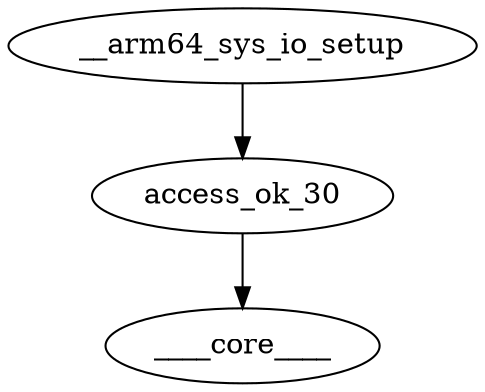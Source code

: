 digraph kerncollapsed {
    "access_ok_30" [color="black"];
    "__arm64_sys_io_setup" [color="black"];
    "____core____" [color="kernel"];
    "access_ok_30" -> "____core____" [color="black"];
    "__arm64_sys_io_setup" -> "access_ok_30" [color="black"];
}

